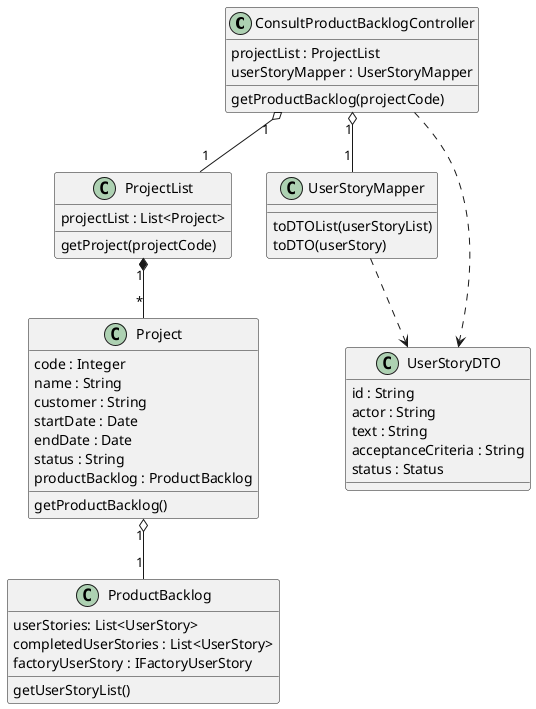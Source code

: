 @startuml

class ConsultProductBacklogController {
projectList : ProjectList
userStoryMapper : UserStoryMapper
getProductBacklog(projectCode)
}

class ProjectList {
projectList : List<Project>
getProject(projectCode)
}

class Project {
code : Integer
name : String
customer : String
startDate : Date
endDate : Date
status : String
productBacklog : ProductBacklog
getProductBacklog()
}

class ProductBacklog {
userStories: List<UserStory>
completedUserStories : List<UserStory>
factoryUserStory : IFactoryUserStory
getUserStoryList()
}

class UserStoryMapper{
toDTOList(userStoryList)
toDTO(userStory)
}

class UserStoryDTO {
id : String
actor : String
text : String
acceptanceCriteria : String
status : Status
}


ConsultProductBacklogController "1 " o-- "1" ProjectList
ProjectList "1" *-- "*" Project
Project "1" o-- "1" ProductBacklog
ConsultProductBacklogController "1" o-- "1" UserStoryMapper
ConsultProductBacklogController ..> UserStoryDTO
UserStoryMapper ..> UserStoryDTO

@enduml